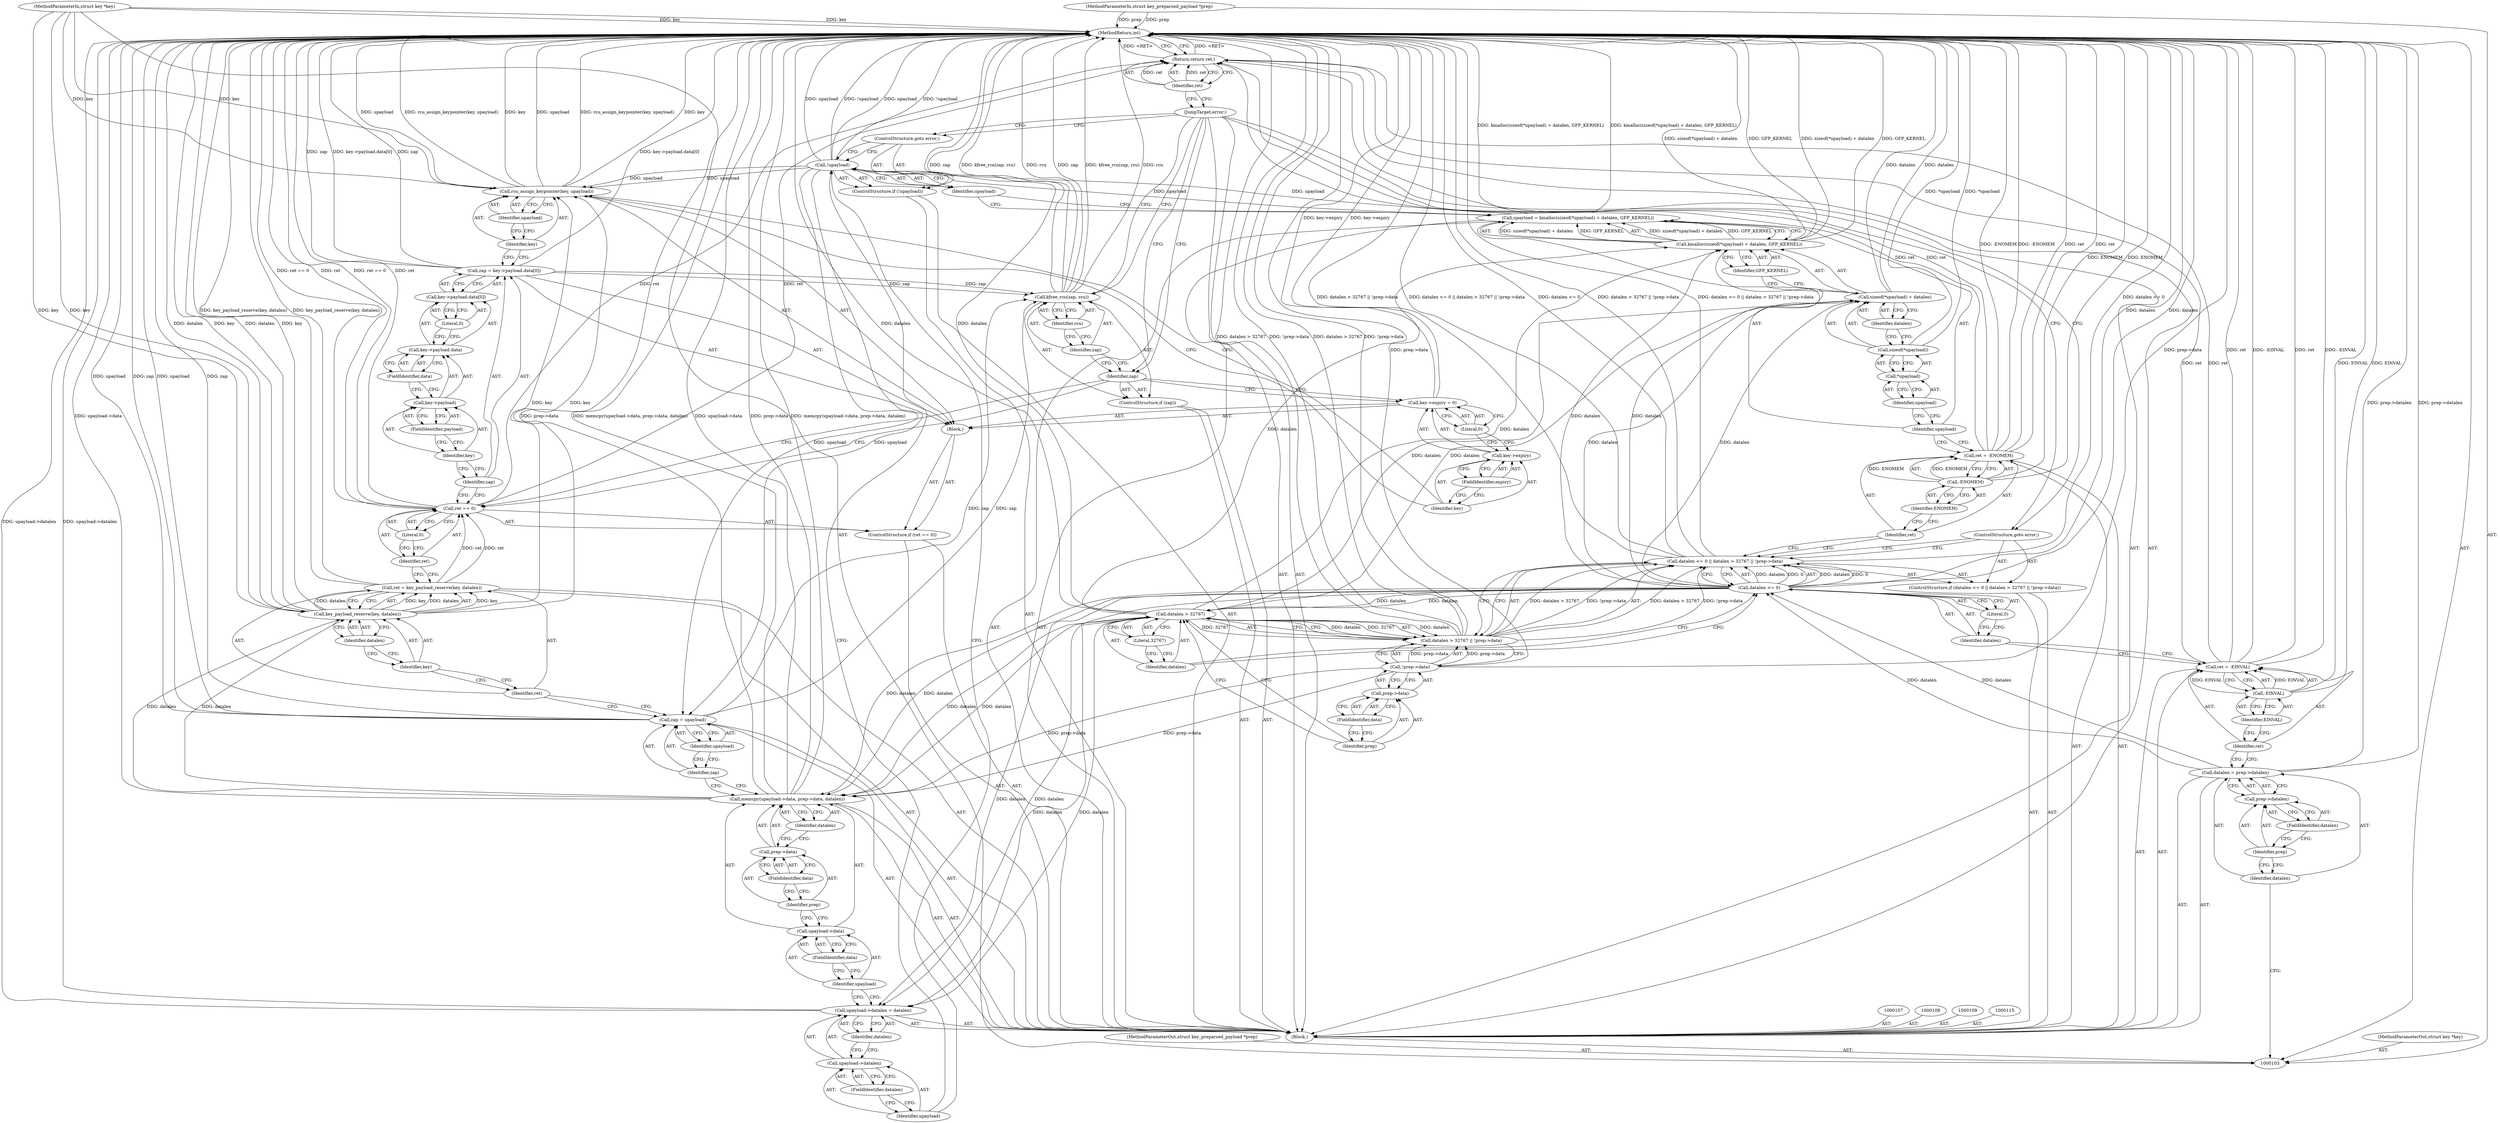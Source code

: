digraph "1_linux_096fe9eaea40a17e125569f9e657e34cdb6d73bd_1" {
"1000202" [label="(MethodReturn,int)"];
"1000104" [label="(MethodParameterIn,struct key *key)"];
"1000298" [label="(MethodParameterOut,struct key *key)"];
"1000105" [label="(MethodParameterIn,struct key_preparsed_payload *prep)"];
"1000299" [label="(MethodParameterOut,struct key_preparsed_payload *prep)"];
"1000134" [label="(Call,ret = -ENOMEM)"];
"1000135" [label="(Identifier,ret)"];
"1000136" [label="(Call,-ENOMEM)"];
"1000137" [label="(Identifier,ENOMEM)"];
"1000138" [label="(Call,upayload = kmalloc(sizeof(*upayload) + datalen, GFP_KERNEL))"];
"1000139" [label="(Identifier,upayload)"];
"1000140" [label="(Call,kmalloc(sizeof(*upayload) + datalen, GFP_KERNEL))"];
"1000141" [label="(Call,sizeof(*upayload) + datalen)"];
"1000142" [label="(Call,sizeof(*upayload))"];
"1000143" [label="(Call,*upayload)"];
"1000144" [label="(Identifier,upayload)"];
"1000145" [label="(Identifier,datalen)"];
"1000146" [label="(Identifier,GFP_KERNEL)"];
"1000147" [label="(ControlStructure,if (!upayload))"];
"1000148" [label="(Call,!upayload)"];
"1000149" [label="(Identifier,upayload)"];
"1000150" [label="(ControlStructure,goto error;)"];
"1000151" [label="(Call,upayload->datalen = datalen)"];
"1000152" [label="(Call,upayload->datalen)"];
"1000153" [label="(Identifier,upayload)"];
"1000154" [label="(FieldIdentifier,datalen)"];
"1000155" [label="(Identifier,datalen)"];
"1000156" [label="(Call,memcpy(upayload->data, prep->data, datalen))"];
"1000159" [label="(FieldIdentifier,data)"];
"1000160" [label="(Call,prep->data)"];
"1000161" [label="(Identifier,prep)"];
"1000162" [label="(FieldIdentifier,data)"];
"1000163" [label="(Identifier,datalen)"];
"1000157" [label="(Call,upayload->data)"];
"1000158" [label="(Identifier,upayload)"];
"1000106" [label="(Block,)"];
"1000164" [label="(Call,zap = upayload)"];
"1000165" [label="(Identifier,zap)"];
"1000166" [label="(Identifier,upayload)"];
"1000167" [label="(Call,ret = key_payload_reserve(key, datalen))"];
"1000168" [label="(Identifier,ret)"];
"1000170" [label="(Identifier,key)"];
"1000171" [label="(Identifier,datalen)"];
"1000169" [label="(Call,key_payload_reserve(key, datalen))"];
"1000175" [label="(Literal,0)"];
"1000176" [label="(Block,)"];
"1000172" [label="(ControlStructure,if (ret == 0))"];
"1000173" [label="(Call,ret == 0)"];
"1000174" [label="(Identifier,ret)"];
"1000183" [label="(FieldIdentifier,payload)"];
"1000177" [label="(Call,zap = key->payload.data[0])"];
"1000178" [label="(Identifier,zap)"];
"1000184" [label="(FieldIdentifier,data)"];
"1000185" [label="(Literal,0)"];
"1000179" [label="(Call,key->payload.data[0])"];
"1000180" [label="(Call,key->payload.data)"];
"1000181" [label="(Call,key->payload)"];
"1000182" [label="(Identifier,key)"];
"1000187" [label="(Identifier,key)"];
"1000186" [label="(Call,rcu_assign_keypointer(key, upayload))"];
"1000188" [label="(Identifier,upayload)"];
"1000193" [label="(Literal,0)"];
"1000189" [label="(Call,key->expiry = 0)"];
"1000190" [label="(Call,key->expiry)"];
"1000191" [label="(Identifier,key)"];
"1000192" [label="(FieldIdentifier,expiry)"];
"1000194" [label="(ControlStructure,if (zap))"];
"1000195" [label="(Identifier,zap)"];
"1000197" [label="(Identifier,zap)"];
"1000198" [label="(Identifier,rcu)"];
"1000196" [label="(Call,kfree_rcu(zap, rcu))"];
"1000199" [label="(JumpTarget,error:)"];
"1000200" [label="(Return,return ret;)"];
"1000201" [label="(Identifier,ret)"];
"1000112" [label="(Call,prep->datalen)"];
"1000113" [label="(Identifier,prep)"];
"1000114" [label="(FieldIdentifier,datalen)"];
"1000110" [label="(Call,datalen = prep->datalen)"];
"1000111" [label="(Identifier,datalen)"];
"1000116" [label="(Call,ret = -EINVAL)"];
"1000117" [label="(Identifier,ret)"];
"1000118" [label="(Call,-EINVAL)"];
"1000119" [label="(Identifier,EINVAL)"];
"1000120" [label="(ControlStructure,if (datalen <= 0 || datalen > 32767 || !prep->data))"];
"1000124" [label="(Literal,0)"];
"1000125" [label="(Call,datalen > 32767 || !prep->data)"];
"1000126" [label="(Call,datalen > 32767)"];
"1000127" [label="(Identifier,datalen)"];
"1000128" [label="(Literal,32767)"];
"1000129" [label="(Call,!prep->data)"];
"1000130" [label="(Call,prep->data)"];
"1000131" [label="(Identifier,prep)"];
"1000132" [label="(FieldIdentifier,data)"];
"1000121" [label="(Call,datalen <= 0 || datalen > 32767 || !prep->data)"];
"1000122" [label="(Call,datalen <= 0)"];
"1000123" [label="(Identifier,datalen)"];
"1000133" [label="(ControlStructure,goto error;)"];
"1000202" -> "1000103"  [label="AST: "];
"1000202" -> "1000200"  [label="CFG: "];
"1000200" -> "1000202"  [label="DDG: <RET>"];
"1000121" -> "1000202"  [label="DDG: datalen > 32767 || !prep->data"];
"1000121" -> "1000202"  [label="DDG: datalen <= 0 || datalen > 32767 || !prep->data"];
"1000121" -> "1000202"  [label="DDG: datalen <= 0"];
"1000156" -> "1000202"  [label="DDG: upayload->data"];
"1000156" -> "1000202"  [label="DDG: prep->data"];
"1000156" -> "1000202"  [label="DDG: memcpy(upayload->data, prep->data, datalen)"];
"1000105" -> "1000202"  [label="DDG: prep"];
"1000126" -> "1000202"  [label="DDG: datalen"];
"1000116" -> "1000202"  [label="DDG: -EINVAL"];
"1000116" -> "1000202"  [label="DDG: ret"];
"1000110" -> "1000202"  [label="DDG: prep->datalen"];
"1000196" -> "1000202"  [label="DDG: zap"];
"1000196" -> "1000202"  [label="DDG: kfree_rcu(zap, rcu)"];
"1000196" -> "1000202"  [label="DDG: rcu"];
"1000118" -> "1000202"  [label="DDG: EINVAL"];
"1000186" -> "1000202"  [label="DDG: upayload"];
"1000186" -> "1000202"  [label="DDG: rcu_assign_keypointer(key, upayload)"];
"1000186" -> "1000202"  [label="DDG: key"];
"1000177" -> "1000202"  [label="DDG: zap"];
"1000177" -> "1000202"  [label="DDG: key->payload.data[0]"];
"1000129" -> "1000202"  [label="DDG: prep->data"];
"1000125" -> "1000202"  [label="DDG: datalen > 32767"];
"1000125" -> "1000202"  [label="DDG: !prep->data"];
"1000167" -> "1000202"  [label="DDG: key_payload_reserve(key, datalen)"];
"1000189" -> "1000202"  [label="DDG: key->expiry"];
"1000104" -> "1000202"  [label="DDG: key"];
"1000122" -> "1000202"  [label="DDG: datalen"];
"1000140" -> "1000202"  [label="DDG: sizeof(*upayload) + datalen"];
"1000140" -> "1000202"  [label="DDG: GFP_KERNEL"];
"1000164" -> "1000202"  [label="DDG: upayload"];
"1000164" -> "1000202"  [label="DDG: zap"];
"1000138" -> "1000202"  [label="DDG: kmalloc(sizeof(*upayload) + datalen, GFP_KERNEL)"];
"1000151" -> "1000202"  [label="DDG: upayload->datalen"];
"1000148" -> "1000202"  [label="DDG: upayload"];
"1000148" -> "1000202"  [label="DDG: !upayload"];
"1000134" -> "1000202"  [label="DDG: ret"];
"1000134" -> "1000202"  [label="DDG: -ENOMEM"];
"1000173" -> "1000202"  [label="DDG: ret == 0"];
"1000173" -> "1000202"  [label="DDG: ret"];
"1000142" -> "1000202"  [label="DDG: *upayload"];
"1000141" -> "1000202"  [label="DDG: datalen"];
"1000169" -> "1000202"  [label="DDG: datalen"];
"1000169" -> "1000202"  [label="DDG: key"];
"1000136" -> "1000202"  [label="DDG: ENOMEM"];
"1000104" -> "1000103"  [label="AST: "];
"1000104" -> "1000202"  [label="DDG: key"];
"1000104" -> "1000169"  [label="DDG: key"];
"1000104" -> "1000186"  [label="DDG: key"];
"1000298" -> "1000103"  [label="AST: "];
"1000105" -> "1000103"  [label="AST: "];
"1000105" -> "1000202"  [label="DDG: prep"];
"1000299" -> "1000103"  [label="AST: "];
"1000134" -> "1000106"  [label="AST: "];
"1000134" -> "1000136"  [label="CFG: "];
"1000135" -> "1000134"  [label="AST: "];
"1000136" -> "1000134"  [label="AST: "];
"1000139" -> "1000134"  [label="CFG: "];
"1000134" -> "1000202"  [label="DDG: ret"];
"1000134" -> "1000202"  [label="DDG: -ENOMEM"];
"1000136" -> "1000134"  [label="DDG: ENOMEM"];
"1000134" -> "1000200"  [label="DDG: ret"];
"1000135" -> "1000134"  [label="AST: "];
"1000135" -> "1000121"  [label="CFG: "];
"1000137" -> "1000135"  [label="CFG: "];
"1000136" -> "1000134"  [label="AST: "];
"1000136" -> "1000137"  [label="CFG: "];
"1000137" -> "1000136"  [label="AST: "];
"1000134" -> "1000136"  [label="CFG: "];
"1000136" -> "1000202"  [label="DDG: ENOMEM"];
"1000136" -> "1000134"  [label="DDG: ENOMEM"];
"1000137" -> "1000136"  [label="AST: "];
"1000137" -> "1000135"  [label="CFG: "];
"1000136" -> "1000137"  [label="CFG: "];
"1000138" -> "1000106"  [label="AST: "];
"1000138" -> "1000140"  [label="CFG: "];
"1000139" -> "1000138"  [label="AST: "];
"1000140" -> "1000138"  [label="AST: "];
"1000149" -> "1000138"  [label="CFG: "];
"1000138" -> "1000202"  [label="DDG: kmalloc(sizeof(*upayload) + datalen, GFP_KERNEL)"];
"1000140" -> "1000138"  [label="DDG: sizeof(*upayload) + datalen"];
"1000140" -> "1000138"  [label="DDG: GFP_KERNEL"];
"1000138" -> "1000148"  [label="DDG: upayload"];
"1000139" -> "1000138"  [label="AST: "];
"1000139" -> "1000134"  [label="CFG: "];
"1000144" -> "1000139"  [label="CFG: "];
"1000140" -> "1000138"  [label="AST: "];
"1000140" -> "1000146"  [label="CFG: "];
"1000141" -> "1000140"  [label="AST: "];
"1000146" -> "1000140"  [label="AST: "];
"1000138" -> "1000140"  [label="CFG: "];
"1000140" -> "1000202"  [label="DDG: sizeof(*upayload) + datalen"];
"1000140" -> "1000202"  [label="DDG: GFP_KERNEL"];
"1000140" -> "1000138"  [label="DDG: sizeof(*upayload) + datalen"];
"1000140" -> "1000138"  [label="DDG: GFP_KERNEL"];
"1000122" -> "1000140"  [label="DDG: datalen"];
"1000126" -> "1000140"  [label="DDG: datalen"];
"1000141" -> "1000140"  [label="AST: "];
"1000141" -> "1000145"  [label="CFG: "];
"1000142" -> "1000141"  [label="AST: "];
"1000145" -> "1000141"  [label="AST: "];
"1000146" -> "1000141"  [label="CFG: "];
"1000141" -> "1000202"  [label="DDG: datalen"];
"1000122" -> "1000141"  [label="DDG: datalen"];
"1000126" -> "1000141"  [label="DDG: datalen"];
"1000142" -> "1000141"  [label="AST: "];
"1000142" -> "1000143"  [label="CFG: "];
"1000143" -> "1000142"  [label="AST: "];
"1000145" -> "1000142"  [label="CFG: "];
"1000142" -> "1000202"  [label="DDG: *upayload"];
"1000143" -> "1000142"  [label="AST: "];
"1000143" -> "1000144"  [label="CFG: "];
"1000144" -> "1000143"  [label="AST: "];
"1000142" -> "1000143"  [label="CFG: "];
"1000144" -> "1000143"  [label="AST: "];
"1000144" -> "1000139"  [label="CFG: "];
"1000143" -> "1000144"  [label="CFG: "];
"1000145" -> "1000141"  [label="AST: "];
"1000145" -> "1000142"  [label="CFG: "];
"1000141" -> "1000145"  [label="CFG: "];
"1000146" -> "1000140"  [label="AST: "];
"1000146" -> "1000141"  [label="CFG: "];
"1000140" -> "1000146"  [label="CFG: "];
"1000147" -> "1000106"  [label="AST: "];
"1000148" -> "1000147"  [label="AST: "];
"1000150" -> "1000147"  [label="AST: "];
"1000148" -> "1000147"  [label="AST: "];
"1000148" -> "1000149"  [label="CFG: "];
"1000149" -> "1000148"  [label="AST: "];
"1000150" -> "1000148"  [label="CFG: "];
"1000153" -> "1000148"  [label="CFG: "];
"1000148" -> "1000202"  [label="DDG: upayload"];
"1000148" -> "1000202"  [label="DDG: !upayload"];
"1000138" -> "1000148"  [label="DDG: upayload"];
"1000148" -> "1000164"  [label="DDG: upayload"];
"1000148" -> "1000186"  [label="DDG: upayload"];
"1000149" -> "1000148"  [label="AST: "];
"1000149" -> "1000138"  [label="CFG: "];
"1000148" -> "1000149"  [label="CFG: "];
"1000150" -> "1000147"  [label="AST: "];
"1000150" -> "1000148"  [label="CFG: "];
"1000199" -> "1000150"  [label="CFG: "];
"1000151" -> "1000106"  [label="AST: "];
"1000151" -> "1000155"  [label="CFG: "];
"1000152" -> "1000151"  [label="AST: "];
"1000155" -> "1000151"  [label="AST: "];
"1000158" -> "1000151"  [label="CFG: "];
"1000151" -> "1000202"  [label="DDG: upayload->datalen"];
"1000122" -> "1000151"  [label="DDG: datalen"];
"1000126" -> "1000151"  [label="DDG: datalen"];
"1000152" -> "1000151"  [label="AST: "];
"1000152" -> "1000154"  [label="CFG: "];
"1000153" -> "1000152"  [label="AST: "];
"1000154" -> "1000152"  [label="AST: "];
"1000155" -> "1000152"  [label="CFG: "];
"1000153" -> "1000152"  [label="AST: "];
"1000153" -> "1000148"  [label="CFG: "];
"1000154" -> "1000153"  [label="CFG: "];
"1000154" -> "1000152"  [label="AST: "];
"1000154" -> "1000153"  [label="CFG: "];
"1000152" -> "1000154"  [label="CFG: "];
"1000155" -> "1000151"  [label="AST: "];
"1000155" -> "1000152"  [label="CFG: "];
"1000151" -> "1000155"  [label="CFG: "];
"1000156" -> "1000106"  [label="AST: "];
"1000156" -> "1000163"  [label="CFG: "];
"1000157" -> "1000156"  [label="AST: "];
"1000160" -> "1000156"  [label="AST: "];
"1000163" -> "1000156"  [label="AST: "];
"1000165" -> "1000156"  [label="CFG: "];
"1000156" -> "1000202"  [label="DDG: upayload->data"];
"1000156" -> "1000202"  [label="DDG: prep->data"];
"1000156" -> "1000202"  [label="DDG: memcpy(upayload->data, prep->data, datalen)"];
"1000129" -> "1000156"  [label="DDG: prep->data"];
"1000122" -> "1000156"  [label="DDG: datalen"];
"1000126" -> "1000156"  [label="DDG: datalen"];
"1000156" -> "1000169"  [label="DDG: datalen"];
"1000159" -> "1000157"  [label="AST: "];
"1000159" -> "1000158"  [label="CFG: "];
"1000157" -> "1000159"  [label="CFG: "];
"1000160" -> "1000156"  [label="AST: "];
"1000160" -> "1000162"  [label="CFG: "];
"1000161" -> "1000160"  [label="AST: "];
"1000162" -> "1000160"  [label="AST: "];
"1000163" -> "1000160"  [label="CFG: "];
"1000161" -> "1000160"  [label="AST: "];
"1000161" -> "1000157"  [label="CFG: "];
"1000162" -> "1000161"  [label="CFG: "];
"1000162" -> "1000160"  [label="AST: "];
"1000162" -> "1000161"  [label="CFG: "];
"1000160" -> "1000162"  [label="CFG: "];
"1000163" -> "1000156"  [label="AST: "];
"1000163" -> "1000160"  [label="CFG: "];
"1000156" -> "1000163"  [label="CFG: "];
"1000157" -> "1000156"  [label="AST: "];
"1000157" -> "1000159"  [label="CFG: "];
"1000158" -> "1000157"  [label="AST: "];
"1000159" -> "1000157"  [label="AST: "];
"1000161" -> "1000157"  [label="CFG: "];
"1000158" -> "1000157"  [label="AST: "];
"1000158" -> "1000151"  [label="CFG: "];
"1000159" -> "1000158"  [label="CFG: "];
"1000106" -> "1000103"  [label="AST: "];
"1000107" -> "1000106"  [label="AST: "];
"1000108" -> "1000106"  [label="AST: "];
"1000109" -> "1000106"  [label="AST: "];
"1000110" -> "1000106"  [label="AST: "];
"1000115" -> "1000106"  [label="AST: "];
"1000116" -> "1000106"  [label="AST: "];
"1000120" -> "1000106"  [label="AST: "];
"1000134" -> "1000106"  [label="AST: "];
"1000138" -> "1000106"  [label="AST: "];
"1000147" -> "1000106"  [label="AST: "];
"1000151" -> "1000106"  [label="AST: "];
"1000156" -> "1000106"  [label="AST: "];
"1000164" -> "1000106"  [label="AST: "];
"1000167" -> "1000106"  [label="AST: "];
"1000172" -> "1000106"  [label="AST: "];
"1000194" -> "1000106"  [label="AST: "];
"1000199" -> "1000106"  [label="AST: "];
"1000200" -> "1000106"  [label="AST: "];
"1000164" -> "1000106"  [label="AST: "];
"1000164" -> "1000166"  [label="CFG: "];
"1000165" -> "1000164"  [label="AST: "];
"1000166" -> "1000164"  [label="AST: "];
"1000168" -> "1000164"  [label="CFG: "];
"1000164" -> "1000202"  [label="DDG: upayload"];
"1000164" -> "1000202"  [label="DDG: zap"];
"1000148" -> "1000164"  [label="DDG: upayload"];
"1000164" -> "1000196"  [label="DDG: zap"];
"1000165" -> "1000164"  [label="AST: "];
"1000165" -> "1000156"  [label="CFG: "];
"1000166" -> "1000165"  [label="CFG: "];
"1000166" -> "1000164"  [label="AST: "];
"1000166" -> "1000165"  [label="CFG: "];
"1000164" -> "1000166"  [label="CFG: "];
"1000167" -> "1000106"  [label="AST: "];
"1000167" -> "1000169"  [label="CFG: "];
"1000168" -> "1000167"  [label="AST: "];
"1000169" -> "1000167"  [label="AST: "];
"1000174" -> "1000167"  [label="CFG: "];
"1000167" -> "1000202"  [label="DDG: key_payload_reserve(key, datalen)"];
"1000169" -> "1000167"  [label="DDG: key"];
"1000169" -> "1000167"  [label="DDG: datalen"];
"1000167" -> "1000173"  [label="DDG: ret"];
"1000168" -> "1000167"  [label="AST: "];
"1000168" -> "1000164"  [label="CFG: "];
"1000170" -> "1000168"  [label="CFG: "];
"1000170" -> "1000169"  [label="AST: "];
"1000170" -> "1000168"  [label="CFG: "];
"1000171" -> "1000170"  [label="CFG: "];
"1000171" -> "1000169"  [label="AST: "];
"1000171" -> "1000170"  [label="CFG: "];
"1000169" -> "1000171"  [label="CFG: "];
"1000169" -> "1000167"  [label="AST: "];
"1000169" -> "1000171"  [label="CFG: "];
"1000170" -> "1000169"  [label="AST: "];
"1000171" -> "1000169"  [label="AST: "];
"1000167" -> "1000169"  [label="CFG: "];
"1000169" -> "1000202"  [label="DDG: datalen"];
"1000169" -> "1000202"  [label="DDG: key"];
"1000169" -> "1000167"  [label="DDG: key"];
"1000169" -> "1000167"  [label="DDG: datalen"];
"1000104" -> "1000169"  [label="DDG: key"];
"1000156" -> "1000169"  [label="DDG: datalen"];
"1000169" -> "1000186"  [label="DDG: key"];
"1000175" -> "1000173"  [label="AST: "];
"1000175" -> "1000174"  [label="CFG: "];
"1000173" -> "1000175"  [label="CFG: "];
"1000176" -> "1000172"  [label="AST: "];
"1000177" -> "1000176"  [label="AST: "];
"1000186" -> "1000176"  [label="AST: "];
"1000189" -> "1000176"  [label="AST: "];
"1000172" -> "1000106"  [label="AST: "];
"1000173" -> "1000172"  [label="AST: "];
"1000176" -> "1000172"  [label="AST: "];
"1000173" -> "1000172"  [label="AST: "];
"1000173" -> "1000175"  [label="CFG: "];
"1000174" -> "1000173"  [label="AST: "];
"1000175" -> "1000173"  [label="AST: "];
"1000178" -> "1000173"  [label="CFG: "];
"1000195" -> "1000173"  [label="CFG: "];
"1000173" -> "1000202"  [label="DDG: ret == 0"];
"1000173" -> "1000202"  [label="DDG: ret"];
"1000167" -> "1000173"  [label="DDG: ret"];
"1000173" -> "1000200"  [label="DDG: ret"];
"1000174" -> "1000173"  [label="AST: "];
"1000174" -> "1000167"  [label="CFG: "];
"1000175" -> "1000174"  [label="CFG: "];
"1000183" -> "1000181"  [label="AST: "];
"1000183" -> "1000182"  [label="CFG: "];
"1000181" -> "1000183"  [label="CFG: "];
"1000177" -> "1000176"  [label="AST: "];
"1000177" -> "1000179"  [label="CFG: "];
"1000178" -> "1000177"  [label="AST: "];
"1000179" -> "1000177"  [label="AST: "];
"1000187" -> "1000177"  [label="CFG: "];
"1000177" -> "1000202"  [label="DDG: zap"];
"1000177" -> "1000202"  [label="DDG: key->payload.data[0]"];
"1000177" -> "1000196"  [label="DDG: zap"];
"1000178" -> "1000177"  [label="AST: "];
"1000178" -> "1000173"  [label="CFG: "];
"1000182" -> "1000178"  [label="CFG: "];
"1000184" -> "1000180"  [label="AST: "];
"1000184" -> "1000181"  [label="CFG: "];
"1000180" -> "1000184"  [label="CFG: "];
"1000185" -> "1000179"  [label="AST: "];
"1000185" -> "1000180"  [label="CFG: "];
"1000179" -> "1000185"  [label="CFG: "];
"1000179" -> "1000177"  [label="AST: "];
"1000179" -> "1000185"  [label="CFG: "];
"1000180" -> "1000179"  [label="AST: "];
"1000185" -> "1000179"  [label="AST: "];
"1000177" -> "1000179"  [label="CFG: "];
"1000180" -> "1000179"  [label="AST: "];
"1000180" -> "1000184"  [label="CFG: "];
"1000181" -> "1000180"  [label="AST: "];
"1000184" -> "1000180"  [label="AST: "];
"1000185" -> "1000180"  [label="CFG: "];
"1000181" -> "1000180"  [label="AST: "];
"1000181" -> "1000183"  [label="CFG: "];
"1000182" -> "1000181"  [label="AST: "];
"1000183" -> "1000181"  [label="AST: "];
"1000184" -> "1000181"  [label="CFG: "];
"1000182" -> "1000181"  [label="AST: "];
"1000182" -> "1000178"  [label="CFG: "];
"1000183" -> "1000182"  [label="CFG: "];
"1000187" -> "1000186"  [label="AST: "];
"1000187" -> "1000177"  [label="CFG: "];
"1000188" -> "1000187"  [label="CFG: "];
"1000186" -> "1000176"  [label="AST: "];
"1000186" -> "1000188"  [label="CFG: "];
"1000187" -> "1000186"  [label="AST: "];
"1000188" -> "1000186"  [label="AST: "];
"1000191" -> "1000186"  [label="CFG: "];
"1000186" -> "1000202"  [label="DDG: upayload"];
"1000186" -> "1000202"  [label="DDG: rcu_assign_keypointer(key, upayload)"];
"1000186" -> "1000202"  [label="DDG: key"];
"1000169" -> "1000186"  [label="DDG: key"];
"1000104" -> "1000186"  [label="DDG: key"];
"1000148" -> "1000186"  [label="DDG: upayload"];
"1000188" -> "1000186"  [label="AST: "];
"1000188" -> "1000187"  [label="CFG: "];
"1000186" -> "1000188"  [label="CFG: "];
"1000193" -> "1000189"  [label="AST: "];
"1000193" -> "1000190"  [label="CFG: "];
"1000189" -> "1000193"  [label="CFG: "];
"1000189" -> "1000176"  [label="AST: "];
"1000189" -> "1000193"  [label="CFG: "];
"1000190" -> "1000189"  [label="AST: "];
"1000193" -> "1000189"  [label="AST: "];
"1000195" -> "1000189"  [label="CFG: "];
"1000189" -> "1000202"  [label="DDG: key->expiry"];
"1000190" -> "1000189"  [label="AST: "];
"1000190" -> "1000192"  [label="CFG: "];
"1000191" -> "1000190"  [label="AST: "];
"1000192" -> "1000190"  [label="AST: "];
"1000193" -> "1000190"  [label="CFG: "];
"1000191" -> "1000190"  [label="AST: "];
"1000191" -> "1000186"  [label="CFG: "];
"1000192" -> "1000191"  [label="CFG: "];
"1000192" -> "1000190"  [label="AST: "];
"1000192" -> "1000191"  [label="CFG: "];
"1000190" -> "1000192"  [label="CFG: "];
"1000194" -> "1000106"  [label="AST: "];
"1000195" -> "1000194"  [label="AST: "];
"1000196" -> "1000194"  [label="AST: "];
"1000195" -> "1000194"  [label="AST: "];
"1000195" -> "1000189"  [label="CFG: "];
"1000195" -> "1000173"  [label="CFG: "];
"1000197" -> "1000195"  [label="CFG: "];
"1000199" -> "1000195"  [label="CFG: "];
"1000197" -> "1000196"  [label="AST: "];
"1000197" -> "1000195"  [label="CFG: "];
"1000198" -> "1000197"  [label="CFG: "];
"1000198" -> "1000196"  [label="AST: "];
"1000198" -> "1000197"  [label="CFG: "];
"1000196" -> "1000198"  [label="CFG: "];
"1000196" -> "1000194"  [label="AST: "];
"1000196" -> "1000198"  [label="CFG: "];
"1000197" -> "1000196"  [label="AST: "];
"1000198" -> "1000196"  [label="AST: "];
"1000199" -> "1000196"  [label="CFG: "];
"1000196" -> "1000202"  [label="DDG: zap"];
"1000196" -> "1000202"  [label="DDG: kfree_rcu(zap, rcu)"];
"1000196" -> "1000202"  [label="DDG: rcu"];
"1000177" -> "1000196"  [label="DDG: zap"];
"1000164" -> "1000196"  [label="DDG: zap"];
"1000199" -> "1000106"  [label="AST: "];
"1000199" -> "1000196"  [label="CFG: "];
"1000199" -> "1000195"  [label="CFG: "];
"1000199" -> "1000133"  [label="CFG: "];
"1000199" -> "1000150"  [label="CFG: "];
"1000201" -> "1000199"  [label="CFG: "];
"1000200" -> "1000106"  [label="AST: "];
"1000200" -> "1000201"  [label="CFG: "];
"1000201" -> "1000200"  [label="AST: "];
"1000202" -> "1000200"  [label="CFG: "];
"1000200" -> "1000202"  [label="DDG: <RET>"];
"1000201" -> "1000200"  [label="DDG: ret"];
"1000116" -> "1000200"  [label="DDG: ret"];
"1000134" -> "1000200"  [label="DDG: ret"];
"1000173" -> "1000200"  [label="DDG: ret"];
"1000201" -> "1000200"  [label="AST: "];
"1000201" -> "1000199"  [label="CFG: "];
"1000200" -> "1000201"  [label="CFG: "];
"1000201" -> "1000200"  [label="DDG: ret"];
"1000112" -> "1000110"  [label="AST: "];
"1000112" -> "1000114"  [label="CFG: "];
"1000113" -> "1000112"  [label="AST: "];
"1000114" -> "1000112"  [label="AST: "];
"1000110" -> "1000112"  [label="CFG: "];
"1000113" -> "1000112"  [label="AST: "];
"1000113" -> "1000111"  [label="CFG: "];
"1000114" -> "1000113"  [label="CFG: "];
"1000114" -> "1000112"  [label="AST: "];
"1000114" -> "1000113"  [label="CFG: "];
"1000112" -> "1000114"  [label="CFG: "];
"1000110" -> "1000106"  [label="AST: "];
"1000110" -> "1000112"  [label="CFG: "];
"1000111" -> "1000110"  [label="AST: "];
"1000112" -> "1000110"  [label="AST: "];
"1000117" -> "1000110"  [label="CFG: "];
"1000110" -> "1000202"  [label="DDG: prep->datalen"];
"1000110" -> "1000122"  [label="DDG: datalen"];
"1000111" -> "1000110"  [label="AST: "];
"1000111" -> "1000103"  [label="CFG: "];
"1000113" -> "1000111"  [label="CFG: "];
"1000116" -> "1000106"  [label="AST: "];
"1000116" -> "1000118"  [label="CFG: "];
"1000117" -> "1000116"  [label="AST: "];
"1000118" -> "1000116"  [label="AST: "];
"1000123" -> "1000116"  [label="CFG: "];
"1000116" -> "1000202"  [label="DDG: -EINVAL"];
"1000116" -> "1000202"  [label="DDG: ret"];
"1000118" -> "1000116"  [label="DDG: EINVAL"];
"1000116" -> "1000200"  [label="DDG: ret"];
"1000117" -> "1000116"  [label="AST: "];
"1000117" -> "1000110"  [label="CFG: "];
"1000119" -> "1000117"  [label="CFG: "];
"1000118" -> "1000116"  [label="AST: "];
"1000118" -> "1000119"  [label="CFG: "];
"1000119" -> "1000118"  [label="AST: "];
"1000116" -> "1000118"  [label="CFG: "];
"1000118" -> "1000202"  [label="DDG: EINVAL"];
"1000118" -> "1000116"  [label="DDG: EINVAL"];
"1000119" -> "1000118"  [label="AST: "];
"1000119" -> "1000117"  [label="CFG: "];
"1000118" -> "1000119"  [label="CFG: "];
"1000120" -> "1000106"  [label="AST: "];
"1000121" -> "1000120"  [label="AST: "];
"1000133" -> "1000120"  [label="AST: "];
"1000124" -> "1000122"  [label="AST: "];
"1000124" -> "1000123"  [label="CFG: "];
"1000122" -> "1000124"  [label="CFG: "];
"1000125" -> "1000121"  [label="AST: "];
"1000125" -> "1000126"  [label="CFG: "];
"1000125" -> "1000129"  [label="CFG: "];
"1000126" -> "1000125"  [label="AST: "];
"1000129" -> "1000125"  [label="AST: "];
"1000121" -> "1000125"  [label="CFG: "];
"1000125" -> "1000202"  [label="DDG: datalen > 32767"];
"1000125" -> "1000202"  [label="DDG: !prep->data"];
"1000125" -> "1000121"  [label="DDG: datalen > 32767"];
"1000125" -> "1000121"  [label="DDG: !prep->data"];
"1000126" -> "1000125"  [label="DDG: datalen"];
"1000126" -> "1000125"  [label="DDG: 32767"];
"1000129" -> "1000125"  [label="DDG: prep->data"];
"1000126" -> "1000125"  [label="AST: "];
"1000126" -> "1000128"  [label="CFG: "];
"1000127" -> "1000126"  [label="AST: "];
"1000128" -> "1000126"  [label="AST: "];
"1000131" -> "1000126"  [label="CFG: "];
"1000125" -> "1000126"  [label="CFG: "];
"1000126" -> "1000202"  [label="DDG: datalen"];
"1000126" -> "1000125"  [label="DDG: datalen"];
"1000126" -> "1000125"  [label="DDG: 32767"];
"1000122" -> "1000126"  [label="DDG: datalen"];
"1000126" -> "1000140"  [label="DDG: datalen"];
"1000126" -> "1000141"  [label="DDG: datalen"];
"1000126" -> "1000151"  [label="DDG: datalen"];
"1000126" -> "1000156"  [label="DDG: datalen"];
"1000127" -> "1000126"  [label="AST: "];
"1000127" -> "1000122"  [label="CFG: "];
"1000128" -> "1000127"  [label="CFG: "];
"1000128" -> "1000126"  [label="AST: "];
"1000128" -> "1000127"  [label="CFG: "];
"1000126" -> "1000128"  [label="CFG: "];
"1000129" -> "1000125"  [label="AST: "];
"1000129" -> "1000130"  [label="CFG: "];
"1000130" -> "1000129"  [label="AST: "];
"1000125" -> "1000129"  [label="CFG: "];
"1000129" -> "1000202"  [label="DDG: prep->data"];
"1000129" -> "1000125"  [label="DDG: prep->data"];
"1000129" -> "1000156"  [label="DDG: prep->data"];
"1000130" -> "1000129"  [label="AST: "];
"1000130" -> "1000132"  [label="CFG: "];
"1000131" -> "1000130"  [label="AST: "];
"1000132" -> "1000130"  [label="AST: "];
"1000129" -> "1000130"  [label="CFG: "];
"1000131" -> "1000130"  [label="AST: "];
"1000131" -> "1000126"  [label="CFG: "];
"1000132" -> "1000131"  [label="CFG: "];
"1000132" -> "1000130"  [label="AST: "];
"1000132" -> "1000131"  [label="CFG: "];
"1000130" -> "1000132"  [label="CFG: "];
"1000121" -> "1000120"  [label="AST: "];
"1000121" -> "1000122"  [label="CFG: "];
"1000121" -> "1000125"  [label="CFG: "];
"1000122" -> "1000121"  [label="AST: "];
"1000125" -> "1000121"  [label="AST: "];
"1000133" -> "1000121"  [label="CFG: "];
"1000135" -> "1000121"  [label="CFG: "];
"1000121" -> "1000202"  [label="DDG: datalen > 32767 || !prep->data"];
"1000121" -> "1000202"  [label="DDG: datalen <= 0 || datalen > 32767 || !prep->data"];
"1000121" -> "1000202"  [label="DDG: datalen <= 0"];
"1000122" -> "1000121"  [label="DDG: datalen"];
"1000122" -> "1000121"  [label="DDG: 0"];
"1000125" -> "1000121"  [label="DDG: datalen > 32767"];
"1000125" -> "1000121"  [label="DDG: !prep->data"];
"1000122" -> "1000121"  [label="AST: "];
"1000122" -> "1000124"  [label="CFG: "];
"1000123" -> "1000122"  [label="AST: "];
"1000124" -> "1000122"  [label="AST: "];
"1000127" -> "1000122"  [label="CFG: "];
"1000121" -> "1000122"  [label="CFG: "];
"1000122" -> "1000202"  [label="DDG: datalen"];
"1000122" -> "1000121"  [label="DDG: datalen"];
"1000122" -> "1000121"  [label="DDG: 0"];
"1000110" -> "1000122"  [label="DDG: datalen"];
"1000122" -> "1000126"  [label="DDG: datalen"];
"1000122" -> "1000140"  [label="DDG: datalen"];
"1000122" -> "1000141"  [label="DDG: datalen"];
"1000122" -> "1000151"  [label="DDG: datalen"];
"1000122" -> "1000156"  [label="DDG: datalen"];
"1000123" -> "1000122"  [label="AST: "];
"1000123" -> "1000116"  [label="CFG: "];
"1000124" -> "1000123"  [label="CFG: "];
"1000133" -> "1000120"  [label="AST: "];
"1000133" -> "1000121"  [label="CFG: "];
"1000199" -> "1000133"  [label="CFG: "];
}
